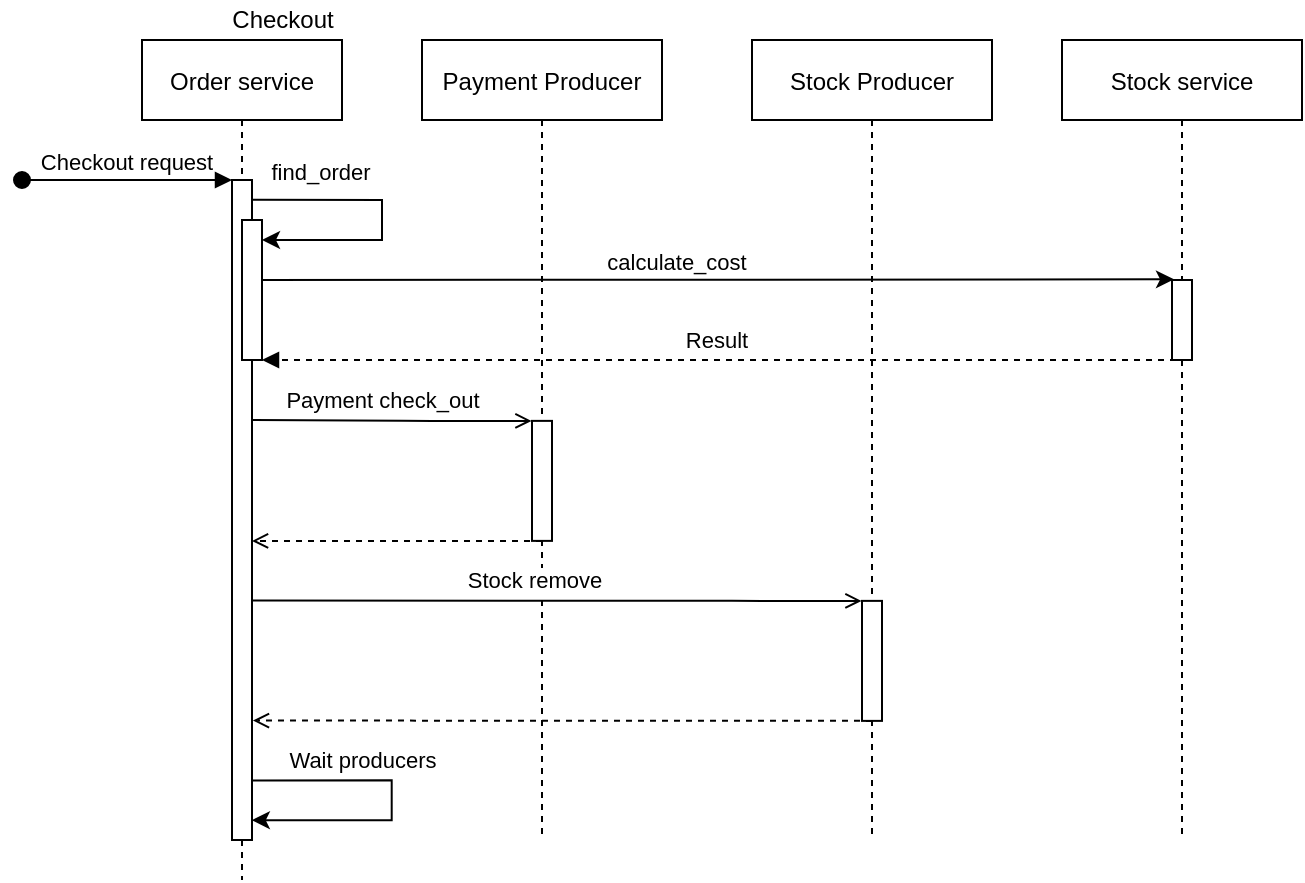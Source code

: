 <mxfile version="19.0.3" type="device"><diagram id="kgpKYQtTHZ0yAKxKKP6v" name="Page-1"><mxGraphModel dx="2062" dy="1217" grid="1" gridSize="10" guides="1" tooltips="1" connect="1" arrows="1" fold="1" page="1" pageScale="1" pageWidth="850" pageHeight="1100" math="0" shadow="0"><root><mxCell id="0"/><mxCell id="1" parent="0"/><mxCell id="3nuBFxr9cyL0pnOWT2aG-1" value="Order service" style="shape=umlLifeline;perimeter=lifelinePerimeter;container=1;collapsible=0;recursiveResize=0;rounded=0;shadow=0;strokeWidth=1;" parent="1" vertex="1"><mxGeometry x="120" y="60" width="100" height="420" as="geometry"/></mxCell><mxCell id="3nuBFxr9cyL0pnOWT2aG-2" value="" style="points=[];perimeter=orthogonalPerimeter;rounded=0;shadow=0;strokeWidth=1;" parent="3nuBFxr9cyL0pnOWT2aG-1" vertex="1"><mxGeometry x="45" y="70" width="10" height="330" as="geometry"/></mxCell><mxCell id="3nuBFxr9cyL0pnOWT2aG-3" value="Checkout request" style="verticalAlign=bottom;startArrow=oval;endArrow=block;startSize=8;shadow=0;strokeWidth=1;" parent="3nuBFxr9cyL0pnOWT2aG-1" target="3nuBFxr9cyL0pnOWT2aG-2" edge="1"><mxGeometry relative="1" as="geometry"><mxPoint x="-60" y="70" as="sourcePoint"/></mxGeometry></mxCell><mxCell id="dFlhlrHC7h1q6Gi-9esQ-8" value="" style="points=[];perimeter=orthogonalPerimeter;rounded=0;shadow=0;strokeWidth=1;" parent="3nuBFxr9cyL0pnOWT2aG-1" vertex="1"><mxGeometry x="50" y="90" width="10" height="70" as="geometry"/></mxCell><mxCell id="dFlhlrHC7h1q6Gi-9esQ-14" value="&lt;div&gt;find_order&lt;/div&gt;" style="endArrow=classic;html=1;rounded=0;exitX=1.015;exitY=0.03;exitDx=0;exitDy=0;exitPerimeter=0;" parent="3nuBFxr9cyL0pnOWT2aG-1" source="3nuBFxr9cyL0pnOWT2aG-2" edge="1"><mxGeometry x="-0.529" y="14" width="50" height="50" relative="1" as="geometry"><mxPoint x="70" y="80" as="sourcePoint"/><mxPoint x="60" y="100" as="targetPoint"/><Array as="points"><mxPoint x="120" y="80"/><mxPoint x="120" y="100"/></Array><mxPoint as="offset"/></mxGeometry></mxCell><mxCell id="dFlhlrHC7h1q6Gi-9esQ-29" value="Wait producers" style="endArrow=classic;html=1;rounded=0;entryX=0.992;entryY=0.97;entryDx=0;entryDy=0;entryPerimeter=0;exitX=0.992;exitY=0.91;exitDx=0;exitDy=0;exitPerimeter=0;" parent="3nuBFxr9cyL0pnOWT2aG-1" source="3nuBFxr9cyL0pnOWT2aG-2" target="3nuBFxr9cyL0pnOWT2aG-2" edge="1"><mxGeometry x="-0.31" y="10" width="50" height="50" relative="1" as="geometry"><mxPoint x="60" y="370" as="sourcePoint"/><mxPoint x="60" y="390" as="targetPoint"/><Array as="points"><mxPoint x="124.85" y="370.1"/><mxPoint x="124.85" y="390.1"/></Array><mxPoint as="offset"/></mxGeometry></mxCell><mxCell id="3nuBFxr9cyL0pnOWT2aG-5" value="Stock service" style="shape=umlLifeline;perimeter=lifelinePerimeter;container=1;collapsible=0;recursiveResize=0;rounded=0;shadow=0;strokeWidth=1;" parent="1" vertex="1"><mxGeometry x="580" y="60" width="120" height="400" as="geometry"/></mxCell><mxCell id="dFlhlrHC7h1q6Gi-9esQ-1" value="Checkout" style="text;html=1;align=center;verticalAlign=middle;resizable=0;points=[];autosize=1;strokeColor=none;fillColor=none;" parent="1" vertex="1"><mxGeometry x="155" y="40" width="70" height="20" as="geometry"/></mxCell><mxCell id="dFlhlrHC7h1q6Gi-9esQ-13" value="&lt;div align=&quot;center&quot;&gt;Result&lt;/div&gt;" style="endArrow=block;html=1;entryX=1;entryY=1;entryDx=0;entryDy=0;entryPerimeter=0;align=center;endFill=1;exitX=0.2;exitY=1;exitDx=0;exitDy=0;exitPerimeter=0;dashed=1;" parent="1" source="3nuBFxr9cyL0pnOWT2aG-6" edge="1"><mxGeometry x="0.006" y="-10" width="50" height="50" relative="1" as="geometry"><mxPoint x="507" y="220" as="sourcePoint"/><mxPoint x="180" y="220" as="targetPoint"/><mxPoint as="offset"/></mxGeometry></mxCell><mxCell id="3nuBFxr9cyL0pnOWT2aG-6" value="" style="points=[];perimeter=orthogonalPerimeter;rounded=0;shadow=0;strokeWidth=1;" parent="1" vertex="1"><mxGeometry x="635" y="180" width="10" height="40" as="geometry"/></mxCell><mxCell id="dFlhlrHC7h1q6Gi-9esQ-19" value="calculate_cost" style="endArrow=classic;html=1;entryX=0.1;entryY=-0.008;entryDx=0;entryDy=0;entryPerimeter=0;" parent="1" target="3nuBFxr9cyL0pnOWT2aG-6" edge="1"><mxGeometry x="-0.09" y="9" width="50" height="50" relative="1" as="geometry"><mxPoint x="180" y="180" as="sourcePoint"/><mxPoint x="630" y="180" as="targetPoint"/><mxPoint as="offset"/></mxGeometry></mxCell><mxCell id="dFlhlrHC7h1q6Gi-9esQ-20" value="Payment Producer" style="shape=umlLifeline;perimeter=lifelinePerimeter;container=1;collapsible=0;recursiveResize=0;rounded=0;shadow=0;strokeWidth=1;" parent="1" vertex="1"><mxGeometry x="260" y="60" width="120" height="400" as="geometry"/></mxCell><mxCell id="dFlhlrHC7h1q6Gi-9esQ-22" value="" style="points=[];perimeter=orthogonalPerimeter;rounded=0;shadow=0;strokeWidth=1;" parent="dFlhlrHC7h1q6Gi-9esQ-20" vertex="1"><mxGeometry x="55" y="190.44" width="10" height="60" as="geometry"/></mxCell><mxCell id="dFlhlrHC7h1q6Gi-9esQ-21" value="Stock Producer" style="shape=umlLifeline;perimeter=lifelinePerimeter;container=1;collapsible=0;recursiveResize=0;rounded=0;shadow=0;strokeWidth=1;" parent="1" vertex="1"><mxGeometry x="425" y="60" width="120" height="400" as="geometry"/></mxCell><mxCell id="dFlhlrHC7h1q6Gi-9esQ-26" value="" style="points=[];perimeter=orthogonalPerimeter;rounded=0;shadow=0;strokeWidth=1;" parent="dFlhlrHC7h1q6Gi-9esQ-21" vertex="1"><mxGeometry x="55" y="280.44" width="10" height="60" as="geometry"/></mxCell><mxCell id="dFlhlrHC7h1q6Gi-9esQ-28" value="" style="endArrow=open;html=1;endFill=0;dashed=1;entryX=1.047;entryY=0.819;entryDx=0;entryDy=0;entryPerimeter=0;" parent="dFlhlrHC7h1q6Gi-9esQ-21" target="3nuBFxr9cyL0pnOWT2aG-2" edge="1"><mxGeometry width="50" height="50" relative="1" as="geometry"><mxPoint x="60" y="340.44" as="sourcePoint"/><mxPoint x="-245" y="340" as="targetPoint"/></mxGeometry></mxCell><mxCell id="dFlhlrHC7h1q6Gi-9esQ-23" value="Payment check_out" style="endArrow=open;html=1;entryX=-0.024;entryY=0;entryDx=0;entryDy=0;entryPerimeter=0;exitX=1.015;exitY=0.332;exitDx=0;exitDy=0;exitPerimeter=0;endFill=0;" parent="1" target="dFlhlrHC7h1q6Gi-9esQ-22" edge="1"><mxGeometry x="-0.071" y="10" width="50" height="50" relative="1" as="geometry"><mxPoint x="175.15" y="250.0" as="sourcePoint"/><mxPoint x="310" y="250.44" as="targetPoint"/><Array as="points"><mxPoint x="260" y="250.44"/><mxPoint x="270" y="250.44"/></Array><mxPoint as="offset"/></mxGeometry></mxCell><mxCell id="dFlhlrHC7h1q6Gi-9esQ-25" value="" style="endArrow=open;html=1;endFill=0;dashed=1;" parent="1" edge="1"><mxGeometry width="50" height="50" relative="1" as="geometry"><mxPoint x="320" y="310.44" as="sourcePoint"/><mxPoint x="175" y="310.44" as="targetPoint"/></mxGeometry></mxCell><mxCell id="dFlhlrHC7h1q6Gi-9esQ-27" value="Stock remove" style="endArrow=open;html=1;entryX=-0.024;entryY=0;entryDx=0;entryDy=0;entryPerimeter=0;endFill=0;exitX=0.992;exitY=0.637;exitDx=0;exitDy=0;exitPerimeter=0;" parent="1" source="3nuBFxr9cyL0pnOWT2aG-2" target="dFlhlrHC7h1q6Gi-9esQ-26" edge="1"><mxGeometry x="-0.071" y="10" width="50" height="50" relative="1" as="geometry"><mxPoint x="190" y="340" as="sourcePoint"/><mxPoint x="475" y="340.44" as="targetPoint"/><Array as="points"><mxPoint x="425" y="340.44"/><mxPoint x="435" y="340.44"/></Array><mxPoint as="offset"/></mxGeometry></mxCell></root></mxGraphModel></diagram></mxfile>